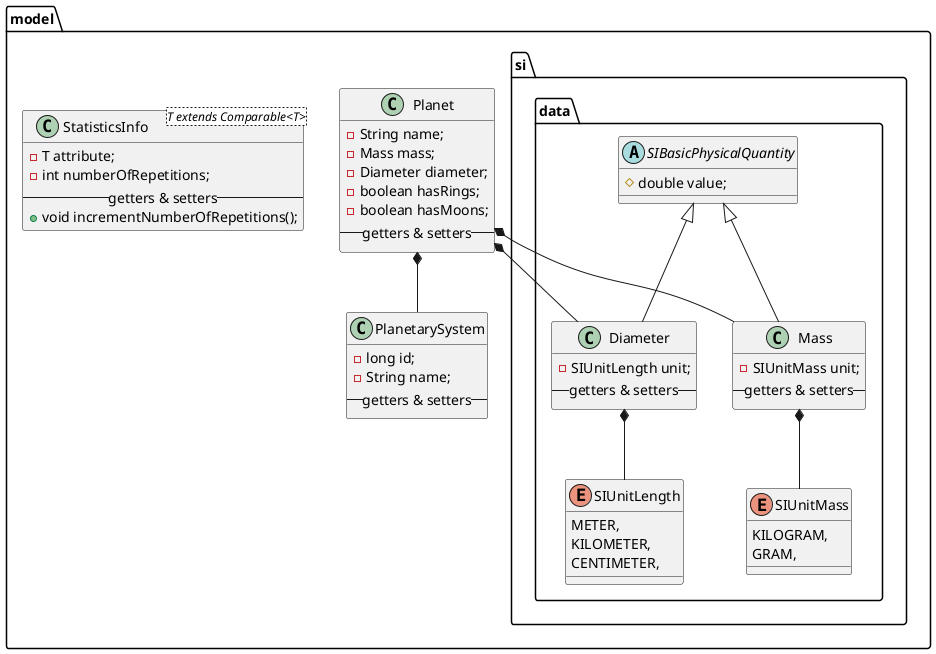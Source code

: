 @startuml
'https://plantuml.com/class-diagram

package model{

    class Planet{
        - String name;
        - Mass mass;
        - Diameter diameter;
        - boolean hasRings;
        - boolean hasMoons;
        --getters & setters--
    }

    class PlanetarySystem{
        - long id;
        - String name;
        --getters & setters--
    }

    class StatisticsInfo<T extends Comparable<T>>{
        - T attribute;
        - int numberOfRepetitions;
        --getters & setters--
        + void incrementNumberOfRepetitions();
    }

    package si.data{
        abstract class SIBasicPhysicalQuantity{
         # double value;
        }
        class Diameter{
            - SIUnitLength unit;
            --getters & setters--
        }

        class Mass{
            - SIUnitMass unit;
            --getters & setters--
        }

        enum SIUnitLength {
            METER,
            KILOMETER,
            CENTIMETER,
        }

        enum SIUnitMass {
            KILOGRAM,
            GRAM,
        }

    }
}

SIBasicPhysicalQuantity <|-- Diameter
SIBasicPhysicalQuantity <|-- Mass

Planet *-- Diameter
Planet *-- Mass
Planet *-- PlanetarySystem


Diameter *-- SIUnitLength
Mass *-- SIUnitMass

@enduml